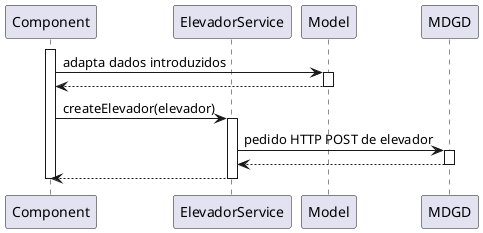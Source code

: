 @startuml vp3

participant Component as comp
participant ElevadorService as svc
participant Model as model
participant MDGD as mdgd

activate comp
comp -> model : adapta dados introduzidos 
activate model
model --> comp
deactivate model
comp -> svc : createElevador(elevador)
activate svc
svc -> mdgd : pedido HTTP POST de elevador
activate mdgd
mdgd --> svc
deactivate mdgd
svc --> comp
deactivate svc
deactivate comp




@enduml